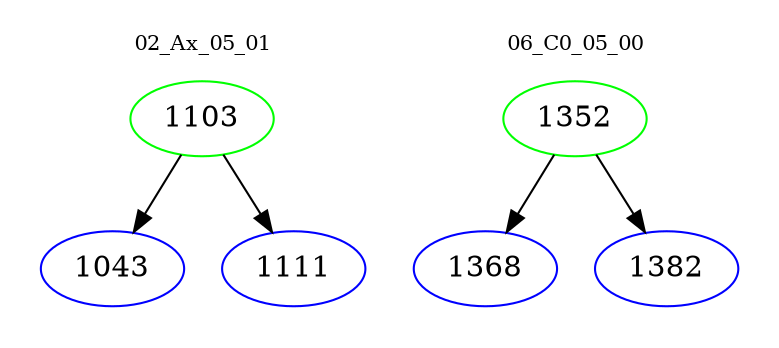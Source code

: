 digraph{
subgraph cluster_0 {
color = white
label = "02_Ax_05_01";
fontsize=10;
T0_1103 [label="1103", color="green"]
T0_1103 -> T0_1043 [color="black"]
T0_1043 [label="1043", color="blue"]
T0_1103 -> T0_1111 [color="black"]
T0_1111 [label="1111", color="blue"]
}
subgraph cluster_1 {
color = white
label = "06_C0_05_00";
fontsize=10;
T1_1352 [label="1352", color="green"]
T1_1352 -> T1_1368 [color="black"]
T1_1368 [label="1368", color="blue"]
T1_1352 -> T1_1382 [color="black"]
T1_1382 [label="1382", color="blue"]
}
}
